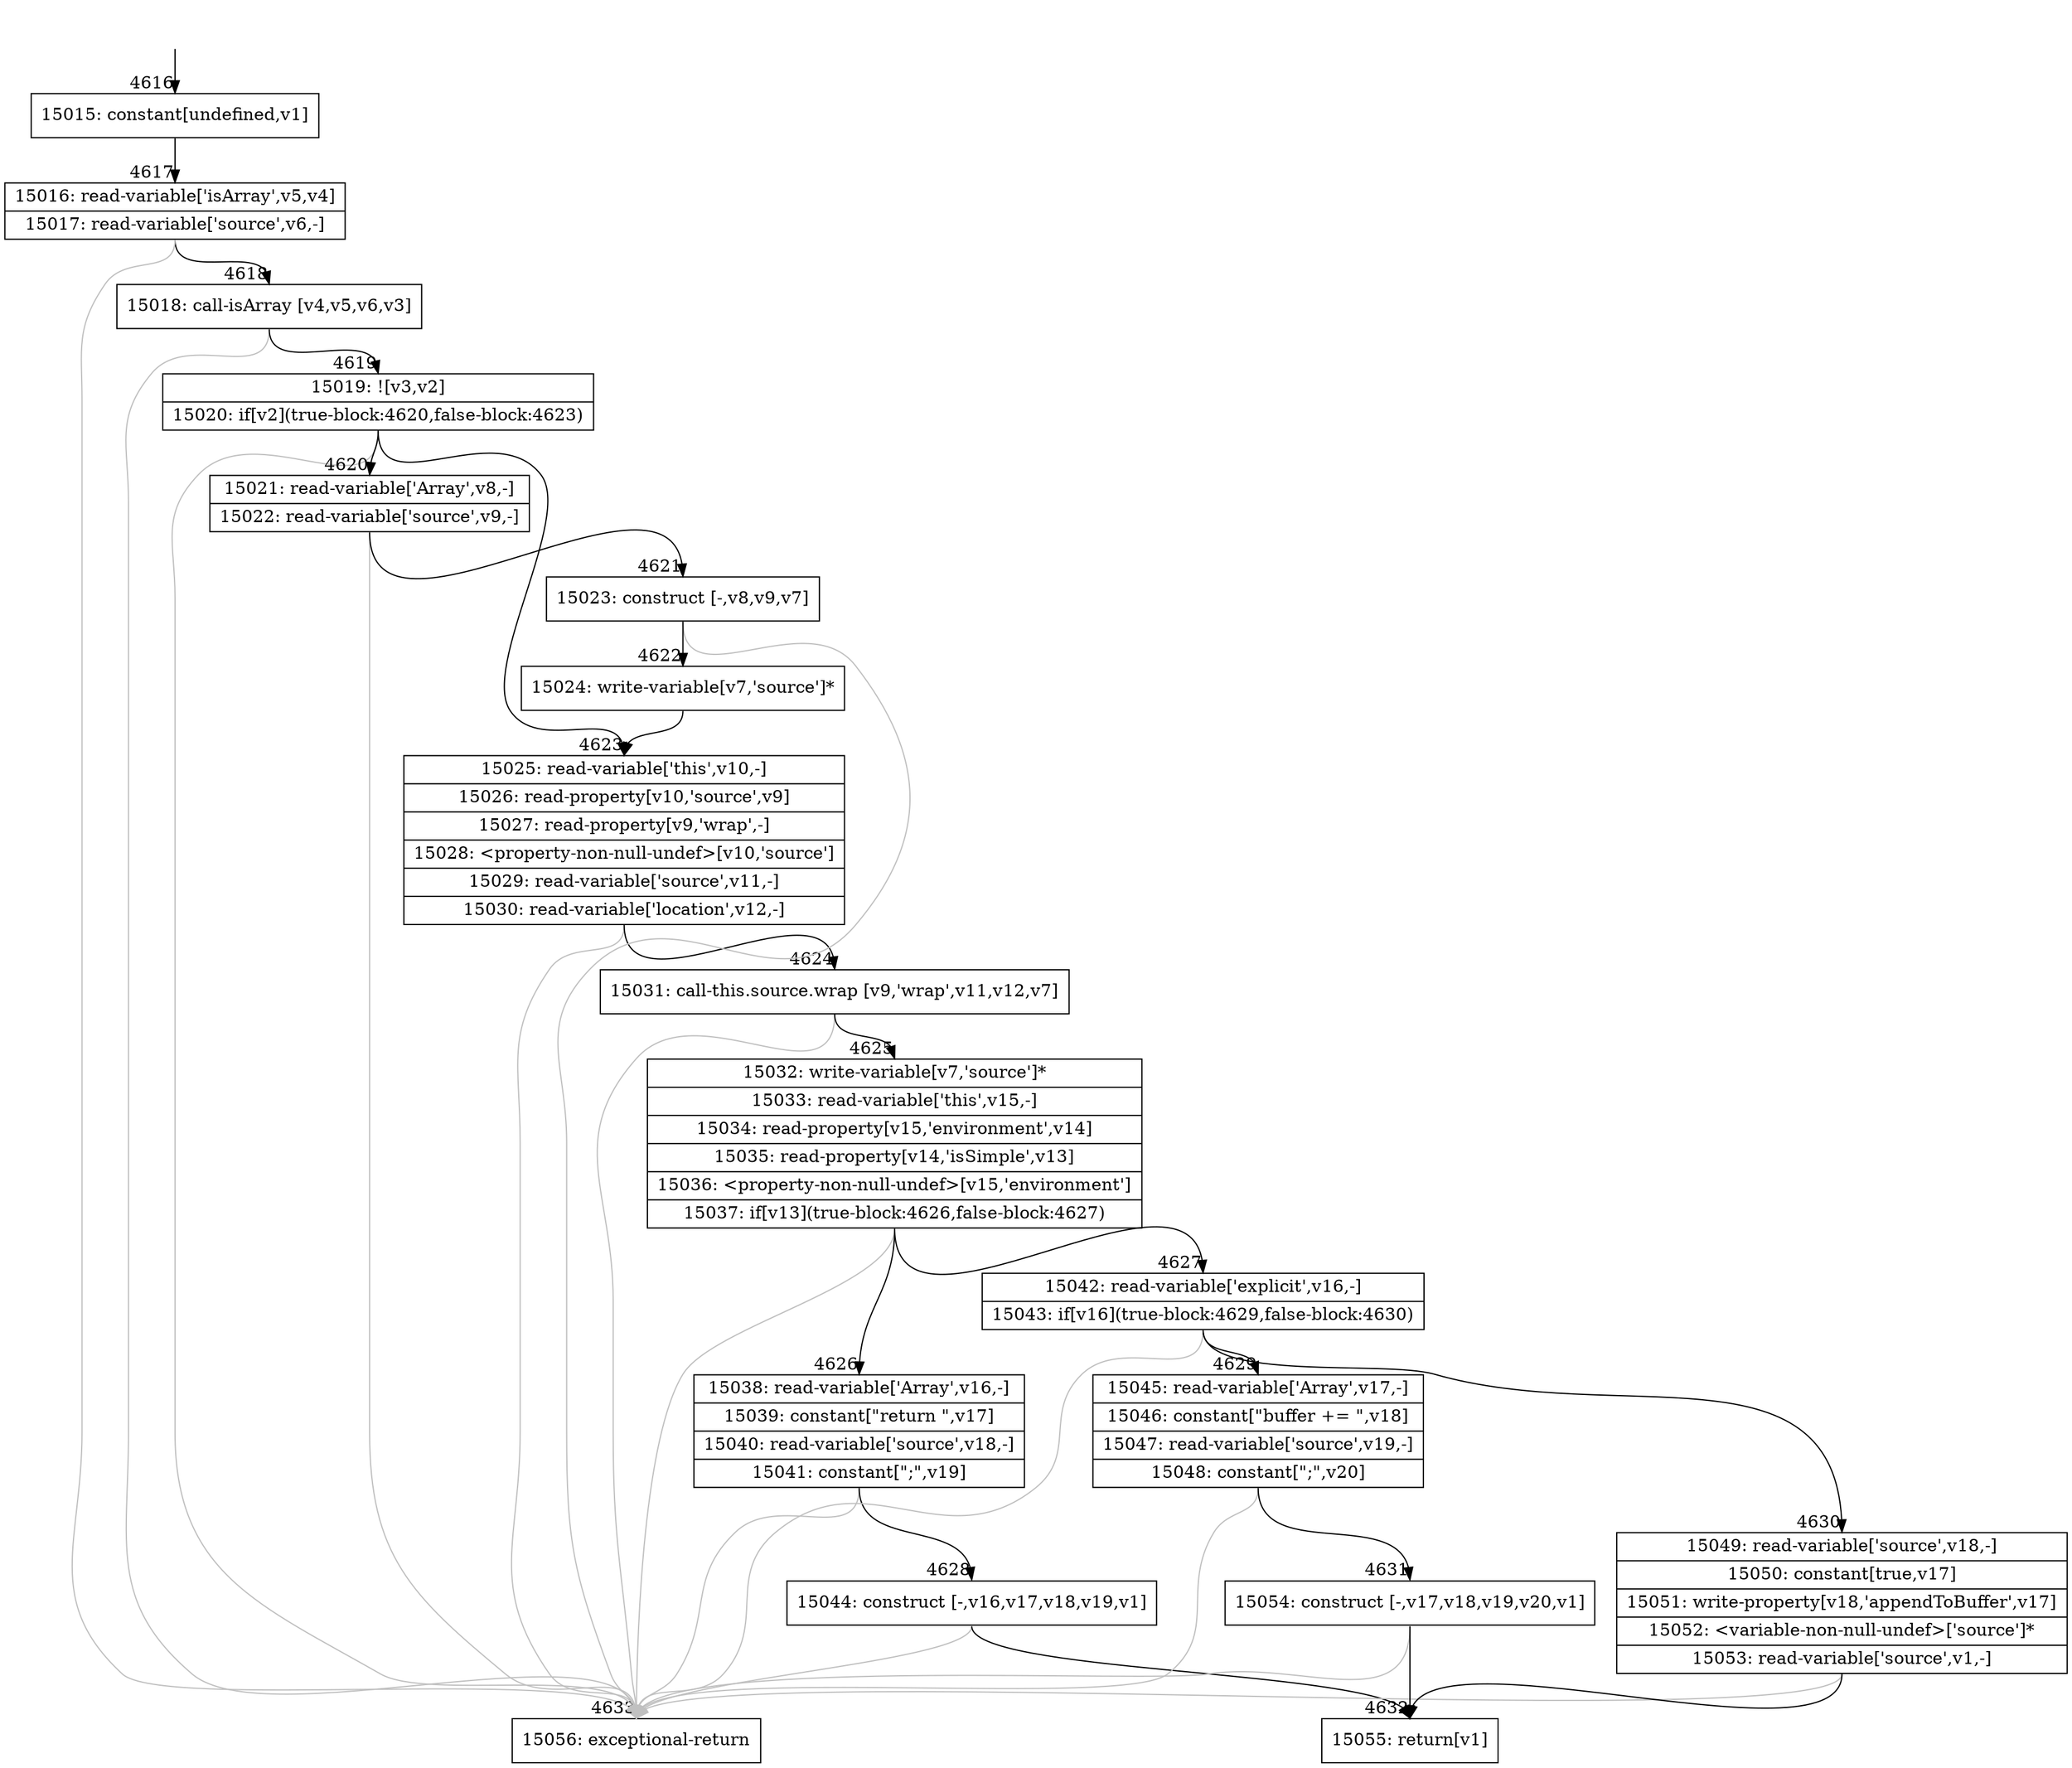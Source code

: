 digraph {
rankdir="TD"
BB_entry209[shape=none,label=""];
BB_entry209 -> BB4616 [tailport=s, headport=n, headlabel="    4616"]
BB4616 [shape=record label="{15015: constant[undefined,v1]}" ] 
BB4616 -> BB4617 [tailport=s, headport=n, headlabel="      4617"]
BB4617 [shape=record label="{15016: read-variable['isArray',v5,v4]|15017: read-variable['source',v6,-]}" ] 
BB4617 -> BB4618 [tailport=s, headport=n, headlabel="      4618"]
BB4617 -> BB4633 [tailport=s, headport=n, color=gray, headlabel="      4633"]
BB4618 [shape=record label="{15018: call-isArray [v4,v5,v6,v3]}" ] 
BB4618 -> BB4619 [tailport=s, headport=n, headlabel="      4619"]
BB4618 -> BB4633 [tailport=s, headport=n, color=gray]
BB4619 [shape=record label="{15019: ![v3,v2]|15020: if[v2](true-block:4620,false-block:4623)}" ] 
BB4619 -> BB4620 [tailport=s, headport=n, headlabel="      4620"]
BB4619 -> BB4623 [tailport=s, headport=n, headlabel="      4623"]
BB4619 -> BB4633 [tailport=s, headport=n, color=gray]
BB4620 [shape=record label="{15021: read-variable['Array',v8,-]|15022: read-variable['source',v9,-]}" ] 
BB4620 -> BB4621 [tailport=s, headport=n, headlabel="      4621"]
BB4620 -> BB4633 [tailport=s, headport=n, color=gray]
BB4621 [shape=record label="{15023: construct [-,v8,v9,v7]}" ] 
BB4621 -> BB4622 [tailport=s, headport=n, headlabel="      4622"]
BB4621 -> BB4633 [tailport=s, headport=n, color=gray]
BB4622 [shape=record label="{15024: write-variable[v7,'source']*}" ] 
BB4622 -> BB4623 [tailport=s, headport=n]
BB4623 [shape=record label="{15025: read-variable['this',v10,-]|15026: read-property[v10,'source',v9]|15027: read-property[v9,'wrap',-]|15028: \<property-non-null-undef\>[v10,'source']|15029: read-variable['source',v11,-]|15030: read-variable['location',v12,-]}" ] 
BB4623 -> BB4624 [tailport=s, headport=n, headlabel="      4624"]
BB4623 -> BB4633 [tailport=s, headport=n, color=gray]
BB4624 [shape=record label="{15031: call-this.source.wrap [v9,'wrap',v11,v12,v7]}" ] 
BB4624 -> BB4625 [tailport=s, headport=n, headlabel="      4625"]
BB4624 -> BB4633 [tailport=s, headport=n, color=gray]
BB4625 [shape=record label="{15032: write-variable[v7,'source']*|15033: read-variable['this',v15,-]|15034: read-property[v15,'environment',v14]|15035: read-property[v14,'isSimple',v13]|15036: \<property-non-null-undef\>[v15,'environment']|15037: if[v13](true-block:4626,false-block:4627)}" ] 
BB4625 -> BB4626 [tailport=s, headport=n, headlabel="      4626"]
BB4625 -> BB4627 [tailport=s, headport=n, headlabel="      4627"]
BB4625 -> BB4633 [tailport=s, headport=n, color=gray]
BB4626 [shape=record label="{15038: read-variable['Array',v16,-]|15039: constant[\"return \",v17]|15040: read-variable['source',v18,-]|15041: constant[\";\",v19]}" ] 
BB4626 -> BB4628 [tailport=s, headport=n, headlabel="      4628"]
BB4626 -> BB4633 [tailport=s, headport=n, color=gray]
BB4627 [shape=record label="{15042: read-variable['explicit',v16,-]|15043: if[v16](true-block:4629,false-block:4630)}" ] 
BB4627 -> BB4629 [tailport=s, headport=n, headlabel="      4629"]
BB4627 -> BB4630 [tailport=s, headport=n, headlabel="      4630"]
BB4627 -> BB4633 [tailport=s, headport=n, color=gray]
BB4628 [shape=record label="{15044: construct [-,v16,v17,v18,v19,v1]}" ] 
BB4628 -> BB4632 [tailport=s, headport=n, headlabel="      4632"]
BB4628 -> BB4633 [tailport=s, headport=n, color=gray]
BB4629 [shape=record label="{15045: read-variable['Array',v17,-]|15046: constant[\"buffer += \",v18]|15047: read-variable['source',v19,-]|15048: constant[\";\",v20]}" ] 
BB4629 -> BB4631 [tailport=s, headport=n, headlabel="      4631"]
BB4629 -> BB4633 [tailport=s, headport=n, color=gray]
BB4630 [shape=record label="{15049: read-variable['source',v18,-]|15050: constant[true,v17]|15051: write-property[v18,'appendToBuffer',v17]|15052: \<variable-non-null-undef\>['source']*|15053: read-variable['source',v1,-]}" ] 
BB4630 -> BB4632 [tailport=s, headport=n]
BB4630 -> BB4633 [tailport=s, headport=n, color=gray]
BB4631 [shape=record label="{15054: construct [-,v17,v18,v19,v20,v1]}" ] 
BB4631 -> BB4632 [tailport=s, headport=n]
BB4631 -> BB4633 [tailport=s, headport=n, color=gray]
BB4632 [shape=record label="{15055: return[v1]}" ] 
BB4633 [shape=record label="{15056: exceptional-return}" ] 
//#$~ 2662
}
